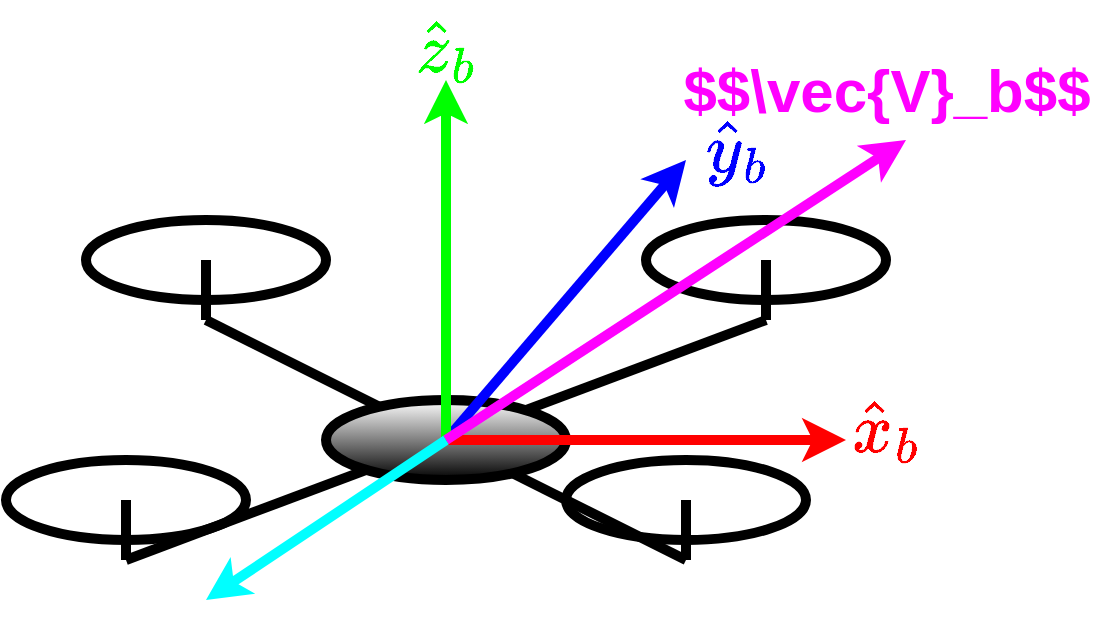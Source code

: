 <mxfile version="28.0.6">
  <diagram name="Page-1" id="LxLdfChvZs0XZIIdHfIZ">
    <mxGraphModel dx="588" dy="503" grid="1" gridSize="10" guides="1" tooltips="1" connect="1" arrows="1" fold="1" page="1" pageScale="1" pageWidth="850" pageHeight="1100" math="1" shadow="0">
      <root>
        <mxCell id="0" />
        <mxCell id="1" parent="0" />
        <mxCell id="hDPgeThS7KGppLuOswJO-1" value="" style="ellipse;whiteSpace=wrap;html=1;fillColor=none;strokeWidth=5;shadow=0;strokeColor=light-dark(#000000,#EDEDED);" parent="1" vertex="1">
          <mxGeometry x="180" y="150" width="120" height="40" as="geometry" />
        </mxCell>
        <mxCell id="hDPgeThS7KGppLuOswJO-2" value="" style="ellipse;whiteSpace=wrap;html=1;fillColor=none;strokeWidth=5;strokeColor=light-dark(#000000,#EDEDED);" parent="1" vertex="1">
          <mxGeometry x="420" y="270" width="120" height="40" as="geometry" />
        </mxCell>
        <mxCell id="hDPgeThS7KGppLuOswJO-3" value="" style="endArrow=none;html=1;rounded=0;strokeWidth=5;strokeColor=light-dark(#000000,#EDEDED);" parent="1" edge="1">
          <mxGeometry width="50" height="50" relative="1" as="geometry">
            <mxPoint x="240" y="200" as="sourcePoint" />
            <mxPoint x="480" y="320" as="targetPoint" />
          </mxGeometry>
        </mxCell>
        <mxCell id="hDPgeThS7KGppLuOswJO-4" value="" style="endArrow=none;html=1;rounded=0;strokeWidth=5;strokeColor=light-dark(#000000,#EDEDED);" parent="1" edge="1">
          <mxGeometry width="50" height="50" relative="1" as="geometry">
            <mxPoint x="200" y="320" as="sourcePoint" />
            <mxPoint x="520" y="200" as="targetPoint" />
          </mxGeometry>
        </mxCell>
        <mxCell id="hDPgeThS7KGppLuOswJO-5" value="" style="ellipse;whiteSpace=wrap;html=1;fillColor=none;strokeWidth=5;strokeColor=light-dark(#000000,#EDEDED);" parent="1" vertex="1">
          <mxGeometry x="140" y="270" width="120" height="40" as="geometry" />
        </mxCell>
        <mxCell id="hDPgeThS7KGppLuOswJO-6" value="" style="ellipse;whiteSpace=wrap;html=1;fillColor=none;strokeWidth=5;gradientColor=none;strokeColor=light-dark(#000000,#EDEDED);" parent="1" vertex="1">
          <mxGeometry x="460" y="150" width="120" height="40" as="geometry" />
        </mxCell>
        <mxCell id="hDPgeThS7KGppLuOswJO-9" value="" style="ellipse;whiteSpace=wrap;html=1;fillColor=default;strokeWidth=5;fillStyle=auto;gradientColor=default;strokeColor=light-dark(#000000,#EDEDED);" parent="1" vertex="1">
          <mxGeometry x="300" y="240" width="120" height="40" as="geometry" />
        </mxCell>
        <mxCell id="hDPgeThS7KGppLuOswJO-11" value="" style="endArrow=classic;html=1;rounded=0;exitX=0.5;exitY=0.5;exitDx=0;exitDy=0;exitPerimeter=0;strokeWidth=5;fillColor=#f8cecc;strokeColor=light-dark(#ff0000, #EDEDED);endFill=1;" parent="1" source="hDPgeThS7KGppLuOswJO-9" edge="1">
          <mxGeometry width="50" height="50" relative="1" as="geometry">
            <mxPoint x="380" y="340" as="sourcePoint" />
            <mxPoint x="560" y="260" as="targetPoint" />
          </mxGeometry>
        </mxCell>
        <mxCell id="hDPgeThS7KGppLuOswJO-12" value="" style="endArrow=classic;html=1;rounded=0;strokeWidth=5;fillColor=#f8cecc;strokeColor=light-dark(#0000ff, #EDEDED);endFill=1;" parent="1" edge="1">
          <mxGeometry width="50" height="50" relative="1" as="geometry">
            <mxPoint x="360" y="260" as="sourcePoint" />
            <mxPoint x="480" y="120" as="targetPoint" />
          </mxGeometry>
        </mxCell>
        <mxCell id="zXEa433hhh4N4dgIIp29-4" value="" style="endArrow=none;html=1;rounded=0;strokeWidth=5;strokeColor=light-dark(#000000,#EDEDED);" parent="1" edge="1">
          <mxGeometry width="50" height="50" relative="1" as="geometry">
            <mxPoint x="240" y="200" as="sourcePoint" />
            <mxPoint x="240" y="170" as="targetPoint" />
          </mxGeometry>
        </mxCell>
        <mxCell id="zXEa433hhh4N4dgIIp29-5" value="" style="endArrow=none;html=1;rounded=0;strokeWidth=5;strokeColor=light-dark(#000000,#EDEDED);" parent="1" edge="1">
          <mxGeometry width="50" height="50" relative="1" as="geometry">
            <mxPoint x="240" y="200" as="sourcePoint" />
            <mxPoint x="240" y="170" as="targetPoint" />
          </mxGeometry>
        </mxCell>
        <mxCell id="zXEa433hhh4N4dgIIp29-6" value="" style="endArrow=none;html=1;rounded=0;strokeWidth=5;strokeColor=light-dark(#000000,#EDEDED);" parent="1" edge="1">
          <mxGeometry width="50" height="50" relative="1" as="geometry">
            <mxPoint x="200" y="320" as="sourcePoint" />
            <mxPoint x="200" y="290" as="targetPoint" />
          </mxGeometry>
        </mxCell>
        <mxCell id="zXEa433hhh4N4dgIIp29-7" value="" style="endArrow=none;html=1;rounded=0;strokeWidth=5;strokeColor=light-dark(#000000,#EDEDED);" parent="1" edge="1">
          <mxGeometry width="50" height="50" relative="1" as="geometry">
            <mxPoint x="480" y="290" as="sourcePoint" />
            <mxPoint x="480" y="320" as="targetPoint" />
          </mxGeometry>
        </mxCell>
        <mxCell id="zXEa433hhh4N4dgIIp29-8" value="" style="endArrow=none;html=1;rounded=0;strokeWidth=5;strokeColor=light-dark(#000000,#EDEDED);" parent="1" edge="1">
          <mxGeometry width="50" height="50" relative="1" as="geometry">
            <mxPoint x="520" y="200" as="sourcePoint" />
            <mxPoint x="520" y="170" as="targetPoint" />
          </mxGeometry>
        </mxCell>
        <mxCell id="zXEa433hhh4N4dgIIp29-9" value="&lt;font style=&quot;color: light-dark(rgb(255, 0, 0), rgb(237, 237, 237)); font-size: 30px;&quot;&gt;&lt;b style=&quot;&quot;&gt;$$\hat{x}_b$$&lt;/b&gt;&lt;/font&gt;" style="text;html=1;align=center;verticalAlign=middle;resizable=0;points=[];autosize=1;strokeColor=none;fillColor=none;strokeWidth=1;" parent="1" vertex="1">
          <mxGeometry x="470" y="230" width="220" height="50" as="geometry" />
        </mxCell>
        <mxCell id="IIUSPk9tphEkDU_h_o-7-17" value="&lt;font style=&quot;color: light-dark(rgb(0, 255, 0), rgb(237, 237, 237)); font-size: 30px;&quot;&gt;&lt;b style=&quot;&quot;&gt;$$\hat{z}_b$$&lt;/b&gt;&lt;/font&gt;" style="text;html=1;align=center;verticalAlign=middle;resizable=0;points=[];autosize=1;strokeColor=none;fillColor=none;strokeWidth=1;" parent="1" vertex="1">
          <mxGeometry x="250" y="40" width="220" height="50" as="geometry" />
        </mxCell>
        <mxCell id="IIUSPk9tphEkDU_h_o-7-18" value="&lt;font style=&quot;font-size: 30px; color: light-dark(rgb(0, 0, 255), rgb(237, 237, 237));&quot;&gt;$$\hat{y}_b$$&lt;/font&gt;" style="text;html=1;align=center;verticalAlign=middle;resizable=0;points=[];autosize=1;strokeColor=none;fillColor=none;strokeWidth=1;fontStyle=1" parent="1" vertex="1">
          <mxGeometry x="400" y="90" width="210" height="50" as="geometry" />
        </mxCell>
        <mxCell id="hDPgeThS7KGppLuOswJO-13" value="" style="endArrow=classic;html=1;rounded=0;strokeWidth=5;fillColor=#f8cecc;strokeColor=light-dark(#00ff00, #EDEDED);endFill=1;" parent="1" edge="1">
          <mxGeometry width="50" height="50" relative="1" as="geometry">
            <mxPoint x="360" y="260" as="sourcePoint" />
            <mxPoint x="360" y="80" as="targetPoint" />
          </mxGeometry>
        </mxCell>
        <mxCell id="P-eyu_hoZkxsQN-T8bho-1" value="" style="endArrow=classic;html=1;rounded=0;strokeColor=#FF00FF;strokeWidth=5;" edge="1" parent="1">
          <mxGeometry width="50" height="50" relative="1" as="geometry">
            <mxPoint x="360" y="260" as="sourcePoint" />
            <mxPoint x="590" y="110" as="targetPoint" />
          </mxGeometry>
        </mxCell>
        <mxCell id="P-eyu_hoZkxsQN-T8bho-2" value="" style="endArrow=none;html=1;rounded=0;strokeColor=light-dark(#00ffff, #ff70ff);strokeWidth=5;startArrow=classic;startFill=1;endFill=0;" edge="1" parent="1">
          <mxGeometry width="50" height="50" relative="1" as="geometry">
            <mxPoint x="240" y="340" as="sourcePoint" />
            <mxPoint x="360" y="260" as="targetPoint" />
          </mxGeometry>
        </mxCell>
        <mxCell id="P-eyu_hoZkxsQN-T8bho-3" value="&lt;font style=&quot;font-size: 30px; color: light-dark(rgb(255, 0, 255), rgb(237, 237, 237));&quot;&gt;&lt;b style=&quot;&quot;&gt;$$\vec&lt;/b&gt;&lt;/font&gt;&lt;b style=&quot;color: light-dark(rgb(255, 0, 255), rgb(237, 237, 237)); font-size: 30px; background-color: transparent;&quot;&gt;{V}_b$$&lt;/b&gt;" style="text;html=1;align=center;verticalAlign=middle;resizable=0;points=[];autosize=1;strokeColor=none;fillColor=none;strokeWidth=1;" vertex="1" parent="1">
          <mxGeometry x="465" y="60" width="230" height="50" as="geometry" />
        </mxCell>
      </root>
    </mxGraphModel>
  </diagram>
</mxfile>
